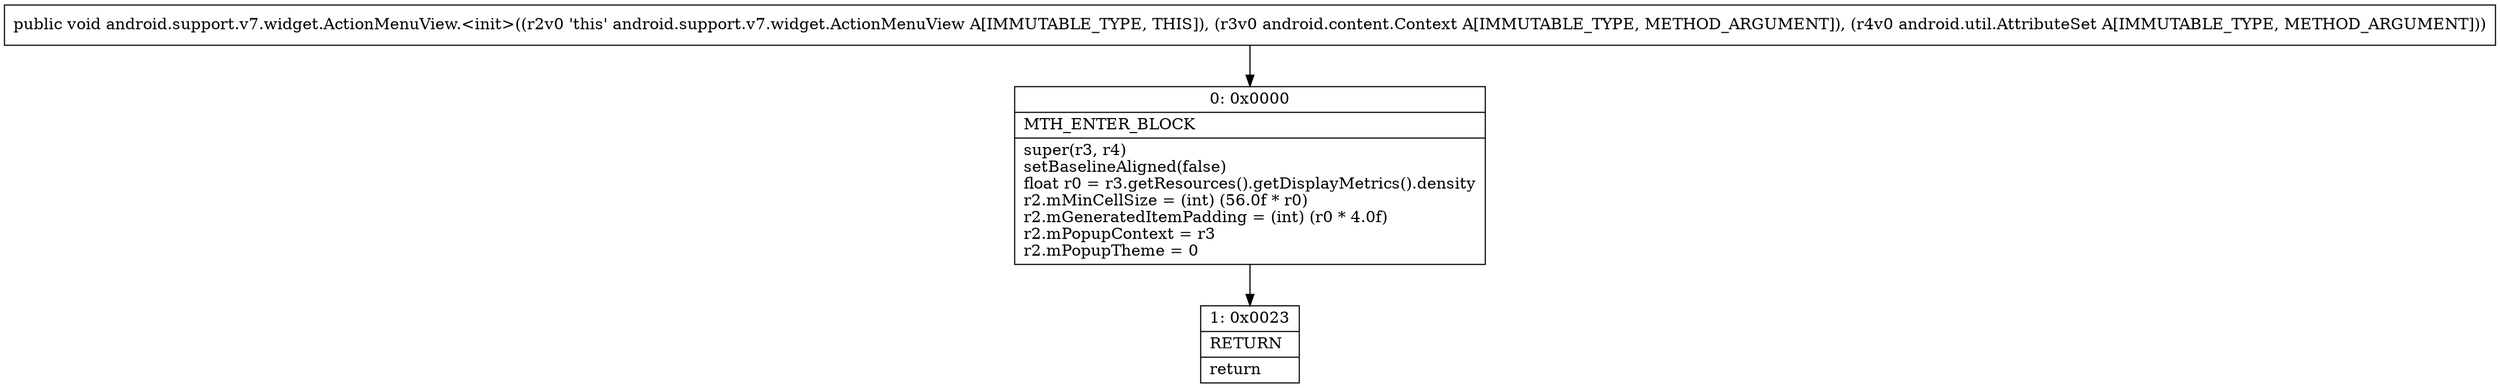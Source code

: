 digraph "CFG forandroid.support.v7.widget.ActionMenuView.\<init\>(Landroid\/content\/Context;Landroid\/util\/AttributeSet;)V" {
Node_0 [shape=record,label="{0\:\ 0x0000|MTH_ENTER_BLOCK\l|super(r3, r4)\lsetBaselineAligned(false)\lfloat r0 = r3.getResources().getDisplayMetrics().density\lr2.mMinCellSize = (int) (56.0f * r0)\lr2.mGeneratedItemPadding = (int) (r0 * 4.0f)\lr2.mPopupContext = r3\lr2.mPopupTheme = 0\l}"];
Node_1 [shape=record,label="{1\:\ 0x0023|RETURN\l|return\l}"];
MethodNode[shape=record,label="{public void android.support.v7.widget.ActionMenuView.\<init\>((r2v0 'this' android.support.v7.widget.ActionMenuView A[IMMUTABLE_TYPE, THIS]), (r3v0 android.content.Context A[IMMUTABLE_TYPE, METHOD_ARGUMENT]), (r4v0 android.util.AttributeSet A[IMMUTABLE_TYPE, METHOD_ARGUMENT])) }"];
MethodNode -> Node_0;
Node_0 -> Node_1;
}

